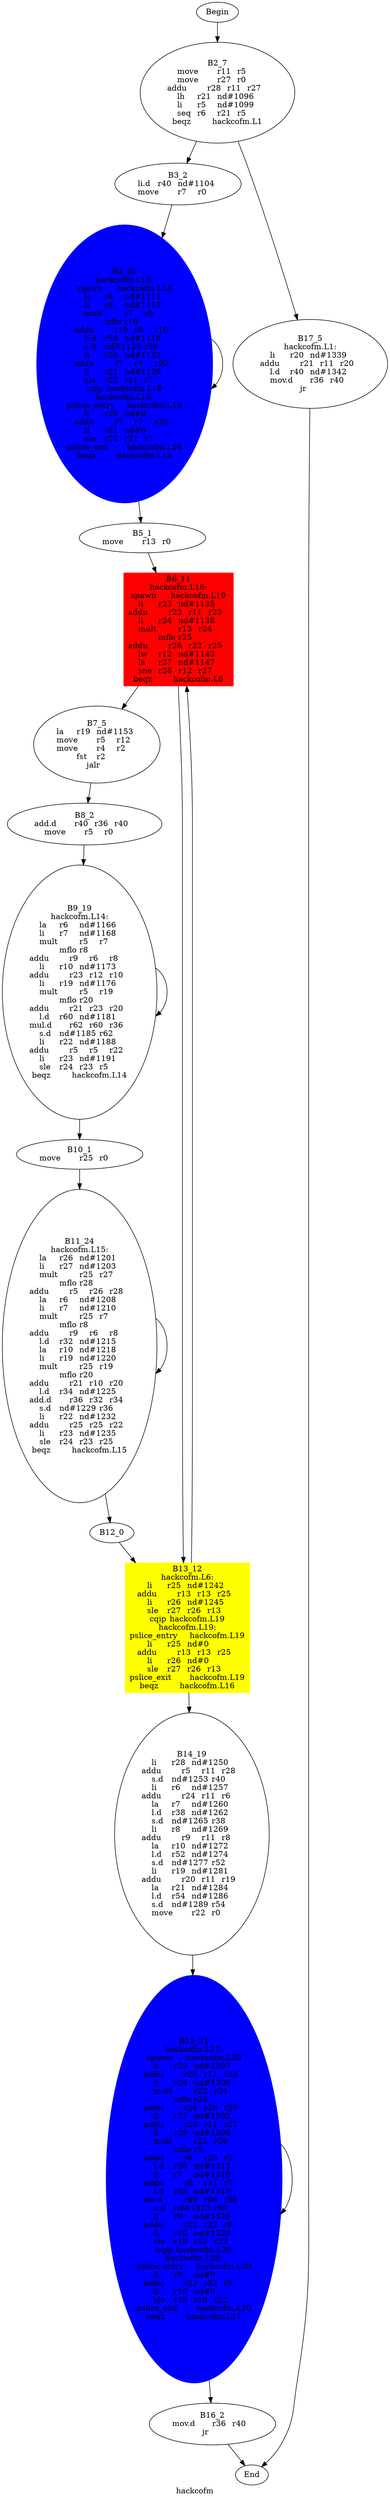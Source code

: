 digraph G{
	label = "hackcofm"	style = "dashed";
	color = purple;
	Node0 [label = "Begin"];
	Node0 -> {Node2 }
	Node1 [label = "End"];
	Node1 -> {}
	Node2 [label = "B2_7\nmove	r11	r5	\nmove	r27	r0	\naddu	r28	r11	r27	\nlh	r21	nd#1096	\nli	r5	nd#1099	\nseq	r6	r21	r5	\nbeqz	hackcofm.L1\n"];
	Node2 -> {Node3 Node17 }
	Node3 [label = "B3_2\nli.d	r40	nd#1104	\nmove	r7	r0	\n"];
	Node3 -> {Node4 }
	Node4 [label = "B4_20\nhackcofm.L13:\nspawn	hackcofm.L18\nla	r8	nd#1111	\nli	r9	nd#1113	\nmult	r7	r9	\nmflo	r10	\naddu	r19	r8	r10	\nli.d	r58	nd#1118	\ns.d	nd#1120	r58	\nli	r20	nd#1123	\naddu	r7	r7	r20	\nli	r21	nd#1126	\nsle	r22	r21	r7	\ncqip	hackcofm.L18\nhackcofm.L18:\npslice_entry	hackcofm.L18\nli	r20	nd#0	\naddu	r7	r7	r20	\nli	r21	nd#0	\nsle	r22	r21	r7	\npslice_exit	hackcofm.L18\nbeqz	hackcofm.L13\n"];
	Node4 -> {Node5 Node4 }
	Node5 [label = "B5_1\nmove	r13	r0	\n"];
	Node5 -> {Node6 }
	Node6 [label = "B6_11\nhackcofm.L16:\nspawn	hackcofm.L19\nli	r23	nd#1135	\naddu	r22	r11	r23	\nli	r24	nd#1138	\nmult	r13	r24	\nmflo	r25	\naddu	r26	r22	r25	\nlw	r12	nd#1143	\nla	r27	nd#1147	\nsne	r28	r12	r27	\nbeqz	hackcofm.L6\n"];
	Node6 -> {Node7 Node13 }
	Node7 [label = "B7_5\nla	r19	nd#1153	\nmove	r5	r12	\nmove	r4	r2	\nfst	r2	\njalr	\n"];
	Node7 -> {Node8 }
	Node8 [label = "B8_2\nadd.d	r40	r36	r40	\nmove	r5	r0	\n"];
	Node8 -> {Node9 }
	Node9 [label = "B9_19\nhackcofm.L14:\nla	r6	nd#1166	\nli	r7	nd#1168	\nmult	r5	r7	\nmflo	r8	\naddu	r9	r6	r8	\nli	r10	nd#1173	\naddu	r23	r12	r10	\nli	r19	nd#1176	\nmult	r5	r19	\nmflo	r20	\naddu	r21	r23	r20	\nl.d	r60	nd#1181	\nmul.d	r62	r60	r36	\ns.d	nd#1185	r62	\nli	r22	nd#1188	\naddu	r5	r5	r22	\nli	r23	nd#1191	\nsle	r24	r23	r5	\nbeqz	hackcofm.L14\n"];
	Node9 -> {Node10 Node9 }
	Node10 [label = "B10_1\nmove	r25	r0	\n"];
	Node10 -> {Node11 }
	Node11 [label = "B11_24\nhackcofm.L15:\nla	r26	nd#1201	\nli	r27	nd#1203	\nmult	r25	r27	\nmflo	r28	\naddu	r5	r26	r28	\nla	r6	nd#1208	\nli	r7	nd#1210	\nmult	r25	r7	\nmflo	r8	\naddu	r9	r6	r8	\nl.d	r32	nd#1215	\nla	r10	nd#1218	\nli	r19	nd#1220	\nmult	r25	r19	\nmflo	r20	\naddu	r21	r10	r20	\nl.d	r34	nd#1225	\nadd.d	r36	r32	r34	\ns.d	nd#1229	r36	\nli	r22	nd#1232	\naddu	r25	r25	r22	\nli	r23	nd#1235	\nsle	r24	r23	r25	\nbeqz	hackcofm.L15\n"];
	Node11 -> {Node12 Node11 }
	Node12 [label = "B12_0\n"];
	Node12 -> {Node13 }
	Node13 [label = "B13_12\nhackcofm.L6:\nli	r25	nd#1242	\naddu	r13	r13	r25	\nli	r26	nd#1245	\nsle	r27	r26	r13	\ncqip	hackcofm.L19\nhackcofm.L19:\npslice_entry	hackcofm.L19\nli	r25	nd#0	\naddu	r13	r13	r25	\nli	r26	nd#0	\nsle	r27	r26	r13	\npslice_exit	hackcofm.L19\nbeqz	hackcofm.L16\n"];
	Node13 -> {Node14 Node6 }
	Node14 [label = "B14_19\nli	r28	nd#1250	\naddu	r5	r11	r28	\ns.d	nd#1253	r40	\nli	r6	nd#1257	\naddu	r24	r11	r6	\nla	r7	nd#1260	\nl.d	r38	nd#1262	\ns.d	nd#1265	r38	\nli	r8	nd#1269	\naddu	r9	r11	r8	\nla	r10	nd#1272	\nl.d	r52	nd#1274	\ns.d	nd#1277	r52	\nli	r19	nd#1281	\naddu	r20	r11	r19	\nla	r21	nd#1284	\nl.d	r54	nd#1286	\ns.d	nd#1289	r54	\nmove	r22	r0	\n"];
	Node14 -> {Node15 }
	Node15 [label = "B15_31\nhackcofm.L17:\nspawn	hackcofm.L20\nli	r23	nd#1297	\naddu	r26	r11	r23	\nli	r24	nd#1300	\nmult	r22	r24	\nmflo	r25	\naddu	r26	r26	r25	\nli	r27	nd#1305	\naddu	r25	r11	r27	\nli	r28	nd#1308	\nmult	r22	r28	\nmflo	r5	\naddu	r6	r25	r5	\nl.d	r56	nd#1313	\nli	r7	nd#1316	\naddu	r8	r11	r7	\nl.d	r58	nd#1319	\ndiv.d	r60	r56	r58	\ns.d	nd#1323	r60	\nli	r9	nd#1326	\naddu	r22	r22	r9	\nli	r10	nd#1329	\nsle	r19	r10	r22	\ncqip	hackcofm.L20\nhackcofm.L20:\npslice_entry	hackcofm.L20\nli	r9	nd#0	\naddu	r22	r22	r9	\nli	r10	nd#0	\nsle	r19	r10	r22	\npslice_exit	hackcofm.L20\nbeqz	hackcofm.L17\n"];
	Node15 -> {Node16 Node15 }
	Node16 [label = "B16_2\nmov.d	r36	r40	\njr	\n"];
	Node16 -> {Node1 }
	Node17 [label = "B17_5\nhackcofm.L1:\nli	r20	nd#1339	\naddu	r21	r11	r20	\nl.d	r40	nd#1342	\nmov.d	r36	r40	\njr	\n"];
	Node17 -> {Node1 }
	Node4 [shape = ellipse ,style=filled ,color=blue];
	Node6 [shape = box ,style=filled ,color=red];
	Node15 [shape = ellipse ,style=filled ,color=blue];
	Node13 [shape = polygon ,style=filled ,color=yellow];
}
